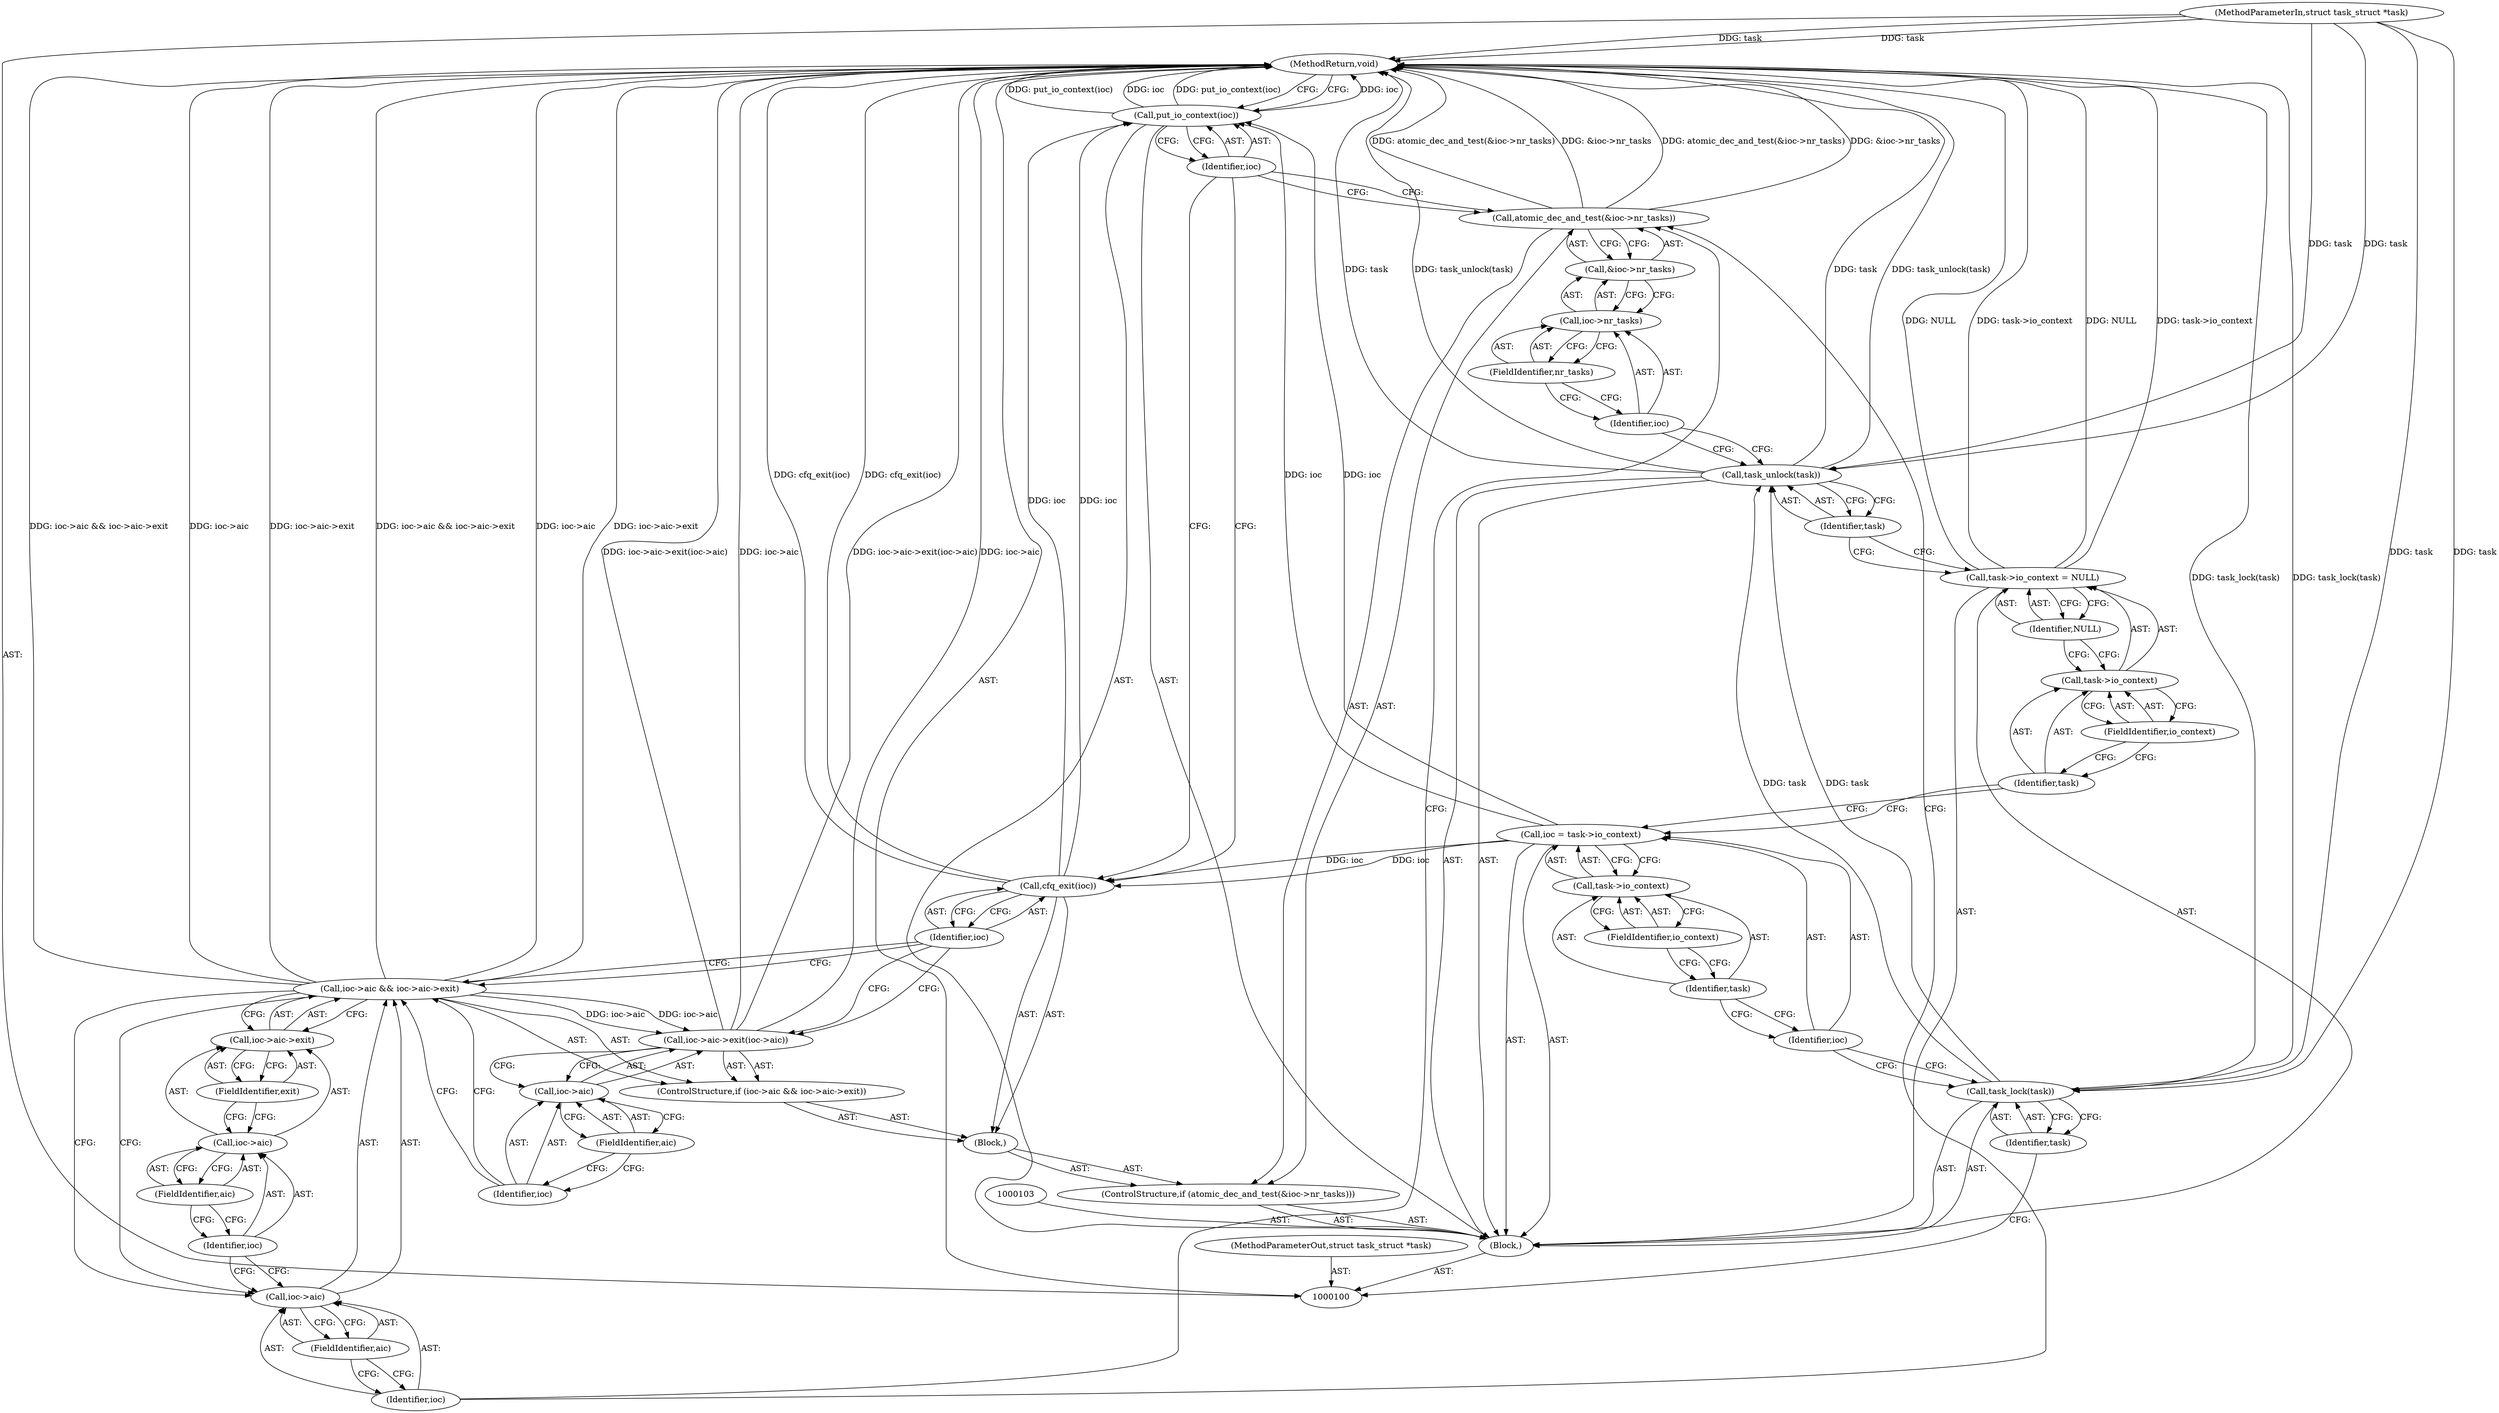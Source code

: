 digraph "0_linux_b69f2292063d2caf37ca9aec7d63ded203701bf3" {
"1000118" [label="(ControlStructure,if (atomic_dec_and_test(&ioc->nr_tasks)))"];
"1000120" [label="(Call,&ioc->nr_tasks)"];
"1000121" [label="(Call,ioc->nr_tasks)"];
"1000122" [label="(Identifier,ioc)"];
"1000123" [label="(FieldIdentifier,nr_tasks)"];
"1000124" [label="(Block,)"];
"1000119" [label="(Call,atomic_dec_and_test(&ioc->nr_tasks))"];
"1000129" [label="(FieldIdentifier,aic)"];
"1000130" [label="(Call,ioc->aic->exit)"];
"1000131" [label="(Call,ioc->aic)"];
"1000132" [label="(Identifier,ioc)"];
"1000133" [label="(FieldIdentifier,aic)"];
"1000134" [label="(FieldIdentifier,exit)"];
"1000125" [label="(ControlStructure,if (ioc->aic && ioc->aic->exit))"];
"1000126" [label="(Call,ioc->aic && ioc->aic->exit)"];
"1000127" [label="(Call,ioc->aic)"];
"1000128" [label="(Identifier,ioc)"];
"1000136" [label="(Call,ioc->aic)"];
"1000137" [label="(Identifier,ioc)"];
"1000138" [label="(FieldIdentifier,aic)"];
"1000135" [label="(Call,ioc->aic->exit(ioc->aic))"];
"1000140" [label="(Identifier,ioc)"];
"1000139" [label="(Call,cfq_exit(ioc))"];
"1000141" [label="(Call,put_io_context(ioc))"];
"1000142" [label="(Identifier,ioc)"];
"1000143" [label="(MethodReturn,void)"];
"1000101" [label="(MethodParameterIn,struct task_struct *task)"];
"1000192" [label="(MethodParameterOut,struct task_struct *task)"];
"1000102" [label="(Block,)"];
"1000104" [label="(Call,task_lock(task))"];
"1000105" [label="(Identifier,task)"];
"1000106" [label="(Call,ioc = task->io_context)"];
"1000107" [label="(Identifier,ioc)"];
"1000110" [label="(FieldIdentifier,io_context)"];
"1000108" [label="(Call,task->io_context)"];
"1000109" [label="(Identifier,task)"];
"1000111" [label="(Call,task->io_context = NULL)"];
"1000112" [label="(Call,task->io_context)"];
"1000113" [label="(Identifier,task)"];
"1000115" [label="(Identifier,NULL)"];
"1000114" [label="(FieldIdentifier,io_context)"];
"1000116" [label="(Call,task_unlock(task))"];
"1000117" [label="(Identifier,task)"];
"1000118" -> "1000102"  [label="AST: "];
"1000119" -> "1000118"  [label="AST: "];
"1000124" -> "1000118"  [label="AST: "];
"1000120" -> "1000119"  [label="AST: "];
"1000120" -> "1000121"  [label="CFG: "];
"1000121" -> "1000120"  [label="AST: "];
"1000119" -> "1000120"  [label="CFG: "];
"1000121" -> "1000120"  [label="AST: "];
"1000121" -> "1000123"  [label="CFG: "];
"1000122" -> "1000121"  [label="AST: "];
"1000123" -> "1000121"  [label="AST: "];
"1000120" -> "1000121"  [label="CFG: "];
"1000122" -> "1000121"  [label="AST: "];
"1000122" -> "1000116"  [label="CFG: "];
"1000123" -> "1000122"  [label="CFG: "];
"1000123" -> "1000121"  [label="AST: "];
"1000123" -> "1000122"  [label="CFG: "];
"1000121" -> "1000123"  [label="CFG: "];
"1000124" -> "1000118"  [label="AST: "];
"1000125" -> "1000124"  [label="AST: "];
"1000139" -> "1000124"  [label="AST: "];
"1000119" -> "1000118"  [label="AST: "];
"1000119" -> "1000120"  [label="CFG: "];
"1000120" -> "1000119"  [label="AST: "];
"1000128" -> "1000119"  [label="CFG: "];
"1000142" -> "1000119"  [label="CFG: "];
"1000119" -> "1000143"  [label="DDG: atomic_dec_and_test(&ioc->nr_tasks)"];
"1000119" -> "1000143"  [label="DDG: &ioc->nr_tasks"];
"1000129" -> "1000127"  [label="AST: "];
"1000129" -> "1000128"  [label="CFG: "];
"1000127" -> "1000129"  [label="CFG: "];
"1000130" -> "1000126"  [label="AST: "];
"1000130" -> "1000134"  [label="CFG: "];
"1000131" -> "1000130"  [label="AST: "];
"1000134" -> "1000130"  [label="AST: "];
"1000126" -> "1000130"  [label="CFG: "];
"1000131" -> "1000130"  [label="AST: "];
"1000131" -> "1000133"  [label="CFG: "];
"1000132" -> "1000131"  [label="AST: "];
"1000133" -> "1000131"  [label="AST: "];
"1000134" -> "1000131"  [label="CFG: "];
"1000132" -> "1000131"  [label="AST: "];
"1000132" -> "1000127"  [label="CFG: "];
"1000133" -> "1000132"  [label="CFG: "];
"1000133" -> "1000131"  [label="AST: "];
"1000133" -> "1000132"  [label="CFG: "];
"1000131" -> "1000133"  [label="CFG: "];
"1000134" -> "1000130"  [label="AST: "];
"1000134" -> "1000131"  [label="CFG: "];
"1000130" -> "1000134"  [label="CFG: "];
"1000125" -> "1000124"  [label="AST: "];
"1000126" -> "1000125"  [label="AST: "];
"1000135" -> "1000125"  [label="AST: "];
"1000126" -> "1000125"  [label="AST: "];
"1000126" -> "1000127"  [label="CFG: "];
"1000126" -> "1000130"  [label="CFG: "];
"1000127" -> "1000126"  [label="AST: "];
"1000130" -> "1000126"  [label="AST: "];
"1000137" -> "1000126"  [label="CFG: "];
"1000140" -> "1000126"  [label="CFG: "];
"1000126" -> "1000143"  [label="DDG: ioc->aic"];
"1000126" -> "1000143"  [label="DDG: ioc->aic->exit"];
"1000126" -> "1000143"  [label="DDG: ioc->aic && ioc->aic->exit"];
"1000126" -> "1000135"  [label="DDG: ioc->aic"];
"1000127" -> "1000126"  [label="AST: "];
"1000127" -> "1000129"  [label="CFG: "];
"1000128" -> "1000127"  [label="AST: "];
"1000129" -> "1000127"  [label="AST: "];
"1000132" -> "1000127"  [label="CFG: "];
"1000126" -> "1000127"  [label="CFG: "];
"1000128" -> "1000127"  [label="AST: "];
"1000128" -> "1000119"  [label="CFG: "];
"1000129" -> "1000128"  [label="CFG: "];
"1000136" -> "1000135"  [label="AST: "];
"1000136" -> "1000138"  [label="CFG: "];
"1000137" -> "1000136"  [label="AST: "];
"1000138" -> "1000136"  [label="AST: "];
"1000135" -> "1000136"  [label="CFG: "];
"1000137" -> "1000136"  [label="AST: "];
"1000137" -> "1000126"  [label="CFG: "];
"1000138" -> "1000137"  [label="CFG: "];
"1000138" -> "1000136"  [label="AST: "];
"1000138" -> "1000137"  [label="CFG: "];
"1000136" -> "1000138"  [label="CFG: "];
"1000135" -> "1000125"  [label="AST: "];
"1000135" -> "1000136"  [label="CFG: "];
"1000136" -> "1000135"  [label="AST: "];
"1000140" -> "1000135"  [label="CFG: "];
"1000135" -> "1000143"  [label="DDG: ioc->aic"];
"1000135" -> "1000143"  [label="DDG: ioc->aic->exit(ioc->aic)"];
"1000126" -> "1000135"  [label="DDG: ioc->aic"];
"1000140" -> "1000139"  [label="AST: "];
"1000140" -> "1000135"  [label="CFG: "];
"1000140" -> "1000126"  [label="CFG: "];
"1000139" -> "1000140"  [label="CFG: "];
"1000139" -> "1000124"  [label="AST: "];
"1000139" -> "1000140"  [label="CFG: "];
"1000140" -> "1000139"  [label="AST: "];
"1000142" -> "1000139"  [label="CFG: "];
"1000139" -> "1000143"  [label="DDG: cfq_exit(ioc)"];
"1000106" -> "1000139"  [label="DDG: ioc"];
"1000139" -> "1000141"  [label="DDG: ioc"];
"1000141" -> "1000102"  [label="AST: "];
"1000141" -> "1000142"  [label="CFG: "];
"1000142" -> "1000141"  [label="AST: "];
"1000143" -> "1000141"  [label="CFG: "];
"1000141" -> "1000143"  [label="DDG: ioc"];
"1000141" -> "1000143"  [label="DDG: put_io_context(ioc)"];
"1000106" -> "1000141"  [label="DDG: ioc"];
"1000139" -> "1000141"  [label="DDG: ioc"];
"1000142" -> "1000141"  [label="AST: "];
"1000142" -> "1000139"  [label="CFG: "];
"1000142" -> "1000119"  [label="CFG: "];
"1000141" -> "1000142"  [label="CFG: "];
"1000143" -> "1000100"  [label="AST: "];
"1000143" -> "1000141"  [label="CFG: "];
"1000116" -> "1000143"  [label="DDG: task"];
"1000116" -> "1000143"  [label="DDG: task_unlock(task)"];
"1000141" -> "1000143"  [label="DDG: ioc"];
"1000141" -> "1000143"  [label="DDG: put_io_context(ioc)"];
"1000104" -> "1000143"  [label="DDG: task_lock(task)"];
"1000111" -> "1000143"  [label="DDG: NULL"];
"1000111" -> "1000143"  [label="DDG: task->io_context"];
"1000126" -> "1000143"  [label="DDG: ioc->aic"];
"1000126" -> "1000143"  [label="DDG: ioc->aic->exit"];
"1000126" -> "1000143"  [label="DDG: ioc->aic && ioc->aic->exit"];
"1000135" -> "1000143"  [label="DDG: ioc->aic"];
"1000135" -> "1000143"  [label="DDG: ioc->aic->exit(ioc->aic)"];
"1000119" -> "1000143"  [label="DDG: atomic_dec_and_test(&ioc->nr_tasks)"];
"1000119" -> "1000143"  [label="DDG: &ioc->nr_tasks"];
"1000139" -> "1000143"  [label="DDG: cfq_exit(ioc)"];
"1000101" -> "1000143"  [label="DDG: task"];
"1000101" -> "1000100"  [label="AST: "];
"1000101" -> "1000143"  [label="DDG: task"];
"1000101" -> "1000104"  [label="DDG: task"];
"1000101" -> "1000116"  [label="DDG: task"];
"1000192" -> "1000100"  [label="AST: "];
"1000102" -> "1000100"  [label="AST: "];
"1000103" -> "1000102"  [label="AST: "];
"1000104" -> "1000102"  [label="AST: "];
"1000106" -> "1000102"  [label="AST: "];
"1000111" -> "1000102"  [label="AST: "];
"1000116" -> "1000102"  [label="AST: "];
"1000118" -> "1000102"  [label="AST: "];
"1000141" -> "1000102"  [label="AST: "];
"1000104" -> "1000102"  [label="AST: "];
"1000104" -> "1000105"  [label="CFG: "];
"1000105" -> "1000104"  [label="AST: "];
"1000107" -> "1000104"  [label="CFG: "];
"1000104" -> "1000143"  [label="DDG: task_lock(task)"];
"1000101" -> "1000104"  [label="DDG: task"];
"1000104" -> "1000116"  [label="DDG: task"];
"1000105" -> "1000104"  [label="AST: "];
"1000105" -> "1000100"  [label="CFG: "];
"1000104" -> "1000105"  [label="CFG: "];
"1000106" -> "1000102"  [label="AST: "];
"1000106" -> "1000108"  [label="CFG: "];
"1000107" -> "1000106"  [label="AST: "];
"1000108" -> "1000106"  [label="AST: "];
"1000113" -> "1000106"  [label="CFG: "];
"1000106" -> "1000139"  [label="DDG: ioc"];
"1000106" -> "1000141"  [label="DDG: ioc"];
"1000107" -> "1000106"  [label="AST: "];
"1000107" -> "1000104"  [label="CFG: "];
"1000109" -> "1000107"  [label="CFG: "];
"1000110" -> "1000108"  [label="AST: "];
"1000110" -> "1000109"  [label="CFG: "];
"1000108" -> "1000110"  [label="CFG: "];
"1000108" -> "1000106"  [label="AST: "];
"1000108" -> "1000110"  [label="CFG: "];
"1000109" -> "1000108"  [label="AST: "];
"1000110" -> "1000108"  [label="AST: "];
"1000106" -> "1000108"  [label="CFG: "];
"1000109" -> "1000108"  [label="AST: "];
"1000109" -> "1000107"  [label="CFG: "];
"1000110" -> "1000109"  [label="CFG: "];
"1000111" -> "1000102"  [label="AST: "];
"1000111" -> "1000115"  [label="CFG: "];
"1000112" -> "1000111"  [label="AST: "];
"1000115" -> "1000111"  [label="AST: "];
"1000117" -> "1000111"  [label="CFG: "];
"1000111" -> "1000143"  [label="DDG: NULL"];
"1000111" -> "1000143"  [label="DDG: task->io_context"];
"1000112" -> "1000111"  [label="AST: "];
"1000112" -> "1000114"  [label="CFG: "];
"1000113" -> "1000112"  [label="AST: "];
"1000114" -> "1000112"  [label="AST: "];
"1000115" -> "1000112"  [label="CFG: "];
"1000113" -> "1000112"  [label="AST: "];
"1000113" -> "1000106"  [label="CFG: "];
"1000114" -> "1000113"  [label="CFG: "];
"1000115" -> "1000111"  [label="AST: "];
"1000115" -> "1000112"  [label="CFG: "];
"1000111" -> "1000115"  [label="CFG: "];
"1000114" -> "1000112"  [label="AST: "];
"1000114" -> "1000113"  [label="CFG: "];
"1000112" -> "1000114"  [label="CFG: "];
"1000116" -> "1000102"  [label="AST: "];
"1000116" -> "1000117"  [label="CFG: "];
"1000117" -> "1000116"  [label="AST: "];
"1000122" -> "1000116"  [label="CFG: "];
"1000116" -> "1000143"  [label="DDG: task"];
"1000116" -> "1000143"  [label="DDG: task_unlock(task)"];
"1000104" -> "1000116"  [label="DDG: task"];
"1000101" -> "1000116"  [label="DDG: task"];
"1000117" -> "1000116"  [label="AST: "];
"1000117" -> "1000111"  [label="CFG: "];
"1000116" -> "1000117"  [label="CFG: "];
}
